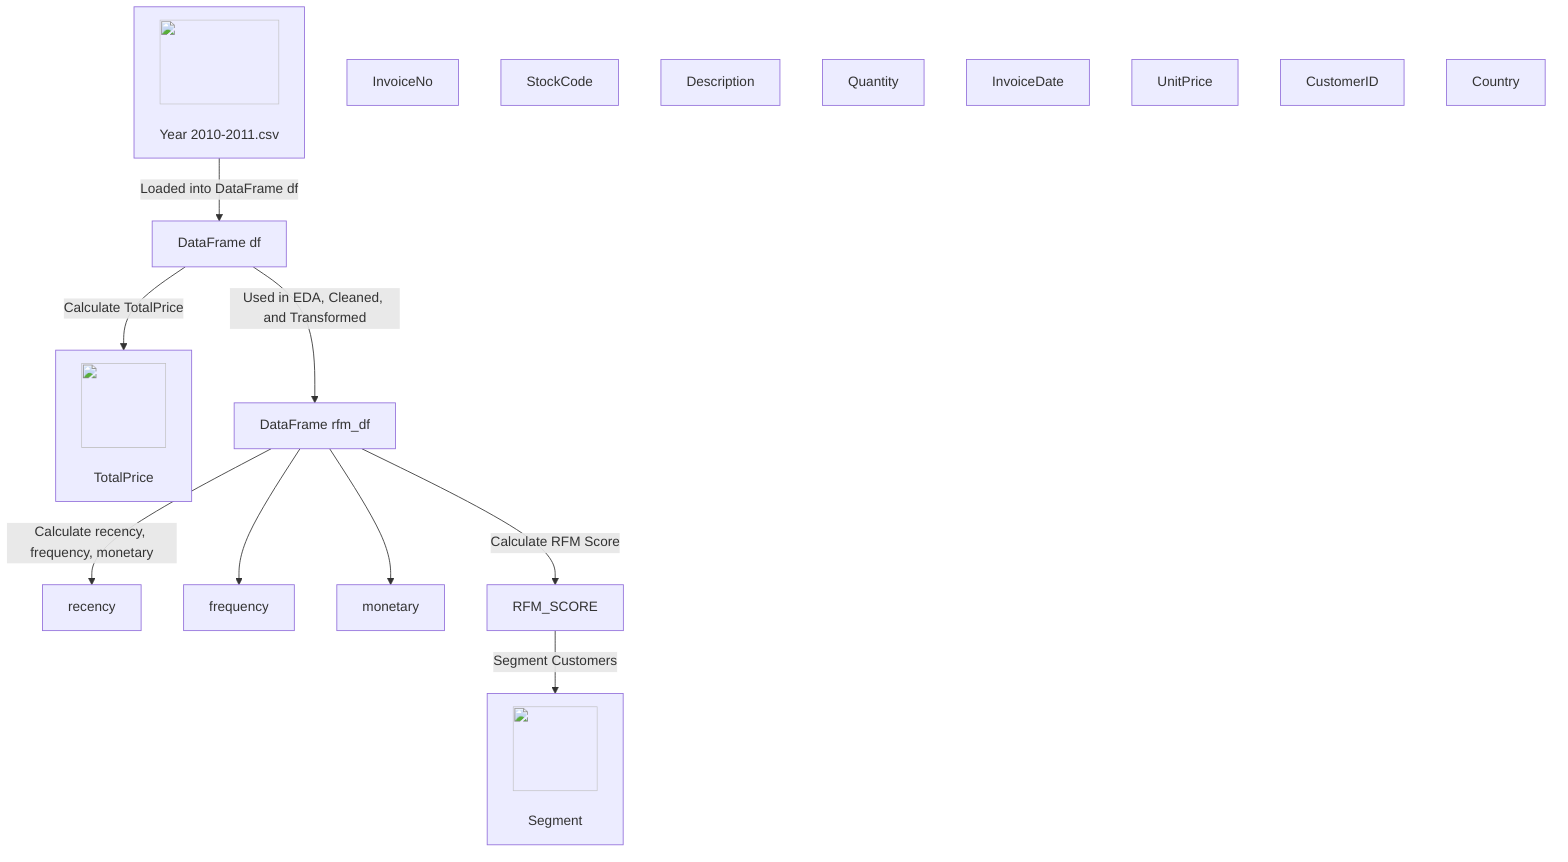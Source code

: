 flowchart TD
    %% Data Sources
    data_source_1["<img src='icons/file.svg' width=100 height=100/> <br/> Year 2010-2011.csv"]
    
    %% Data Variables
    InvoiceNo["InvoiceNo"]
    StockCode["StockCode"]
    Description["Description"]
    Quantity["Quantity"]
    InvoiceDate["InvoiceDate"]
    UnitPrice["UnitPrice"]
    CustomerID["CustomerID"]
    Country["Country"]
    TotalPrice["TotalPrice"]
    recency["recency"]
    frequency["frequency"]
    monetary["monetary"]
    RFM_SCORE["RFM_SCORE"]
    Segment["Segment"]

    %% Data Flow
    data_source_1 -->|"Loaded into DataFrame df"| df["DataFrame df"]
    df -->|"Used in EDA, Cleaned, and Transformed"| rfm_df["DataFrame rfm_df"]
    df -->|"Calculate TotalPrice"| TotalPrice["<img src='icons/column_split.svg' width=100 height=100/> <br/> TotalPrice"]
    rfm_df -->|"Calculate recency, frequency, monetary"| recency
    rfm_df --> frequency
    rfm_df --> monetary
    rfm_df -->|"Calculate RFM Score"| RFM_SCORE["RFM_SCORE"]
    RFM_SCORE -->|"Segment Customers"| Segment["<img src='icons/column_split.svg' width=100 height=100/> <br/> Segment"]

    %% Comments for clarity
    %% data_source_1: Source of the sales data
    %% df: Initial dataframe created from the CSV file
    %% rfm_df: DataFrame used for RFM analysis
    %% TotalPrice: Calculated field for total price per invoice
    %% recency, frequency, monetary: RFM metrics
    %% RFM_SCORE: Combined RFM score
    %% Segment: Customer segmentation based on the RFM score